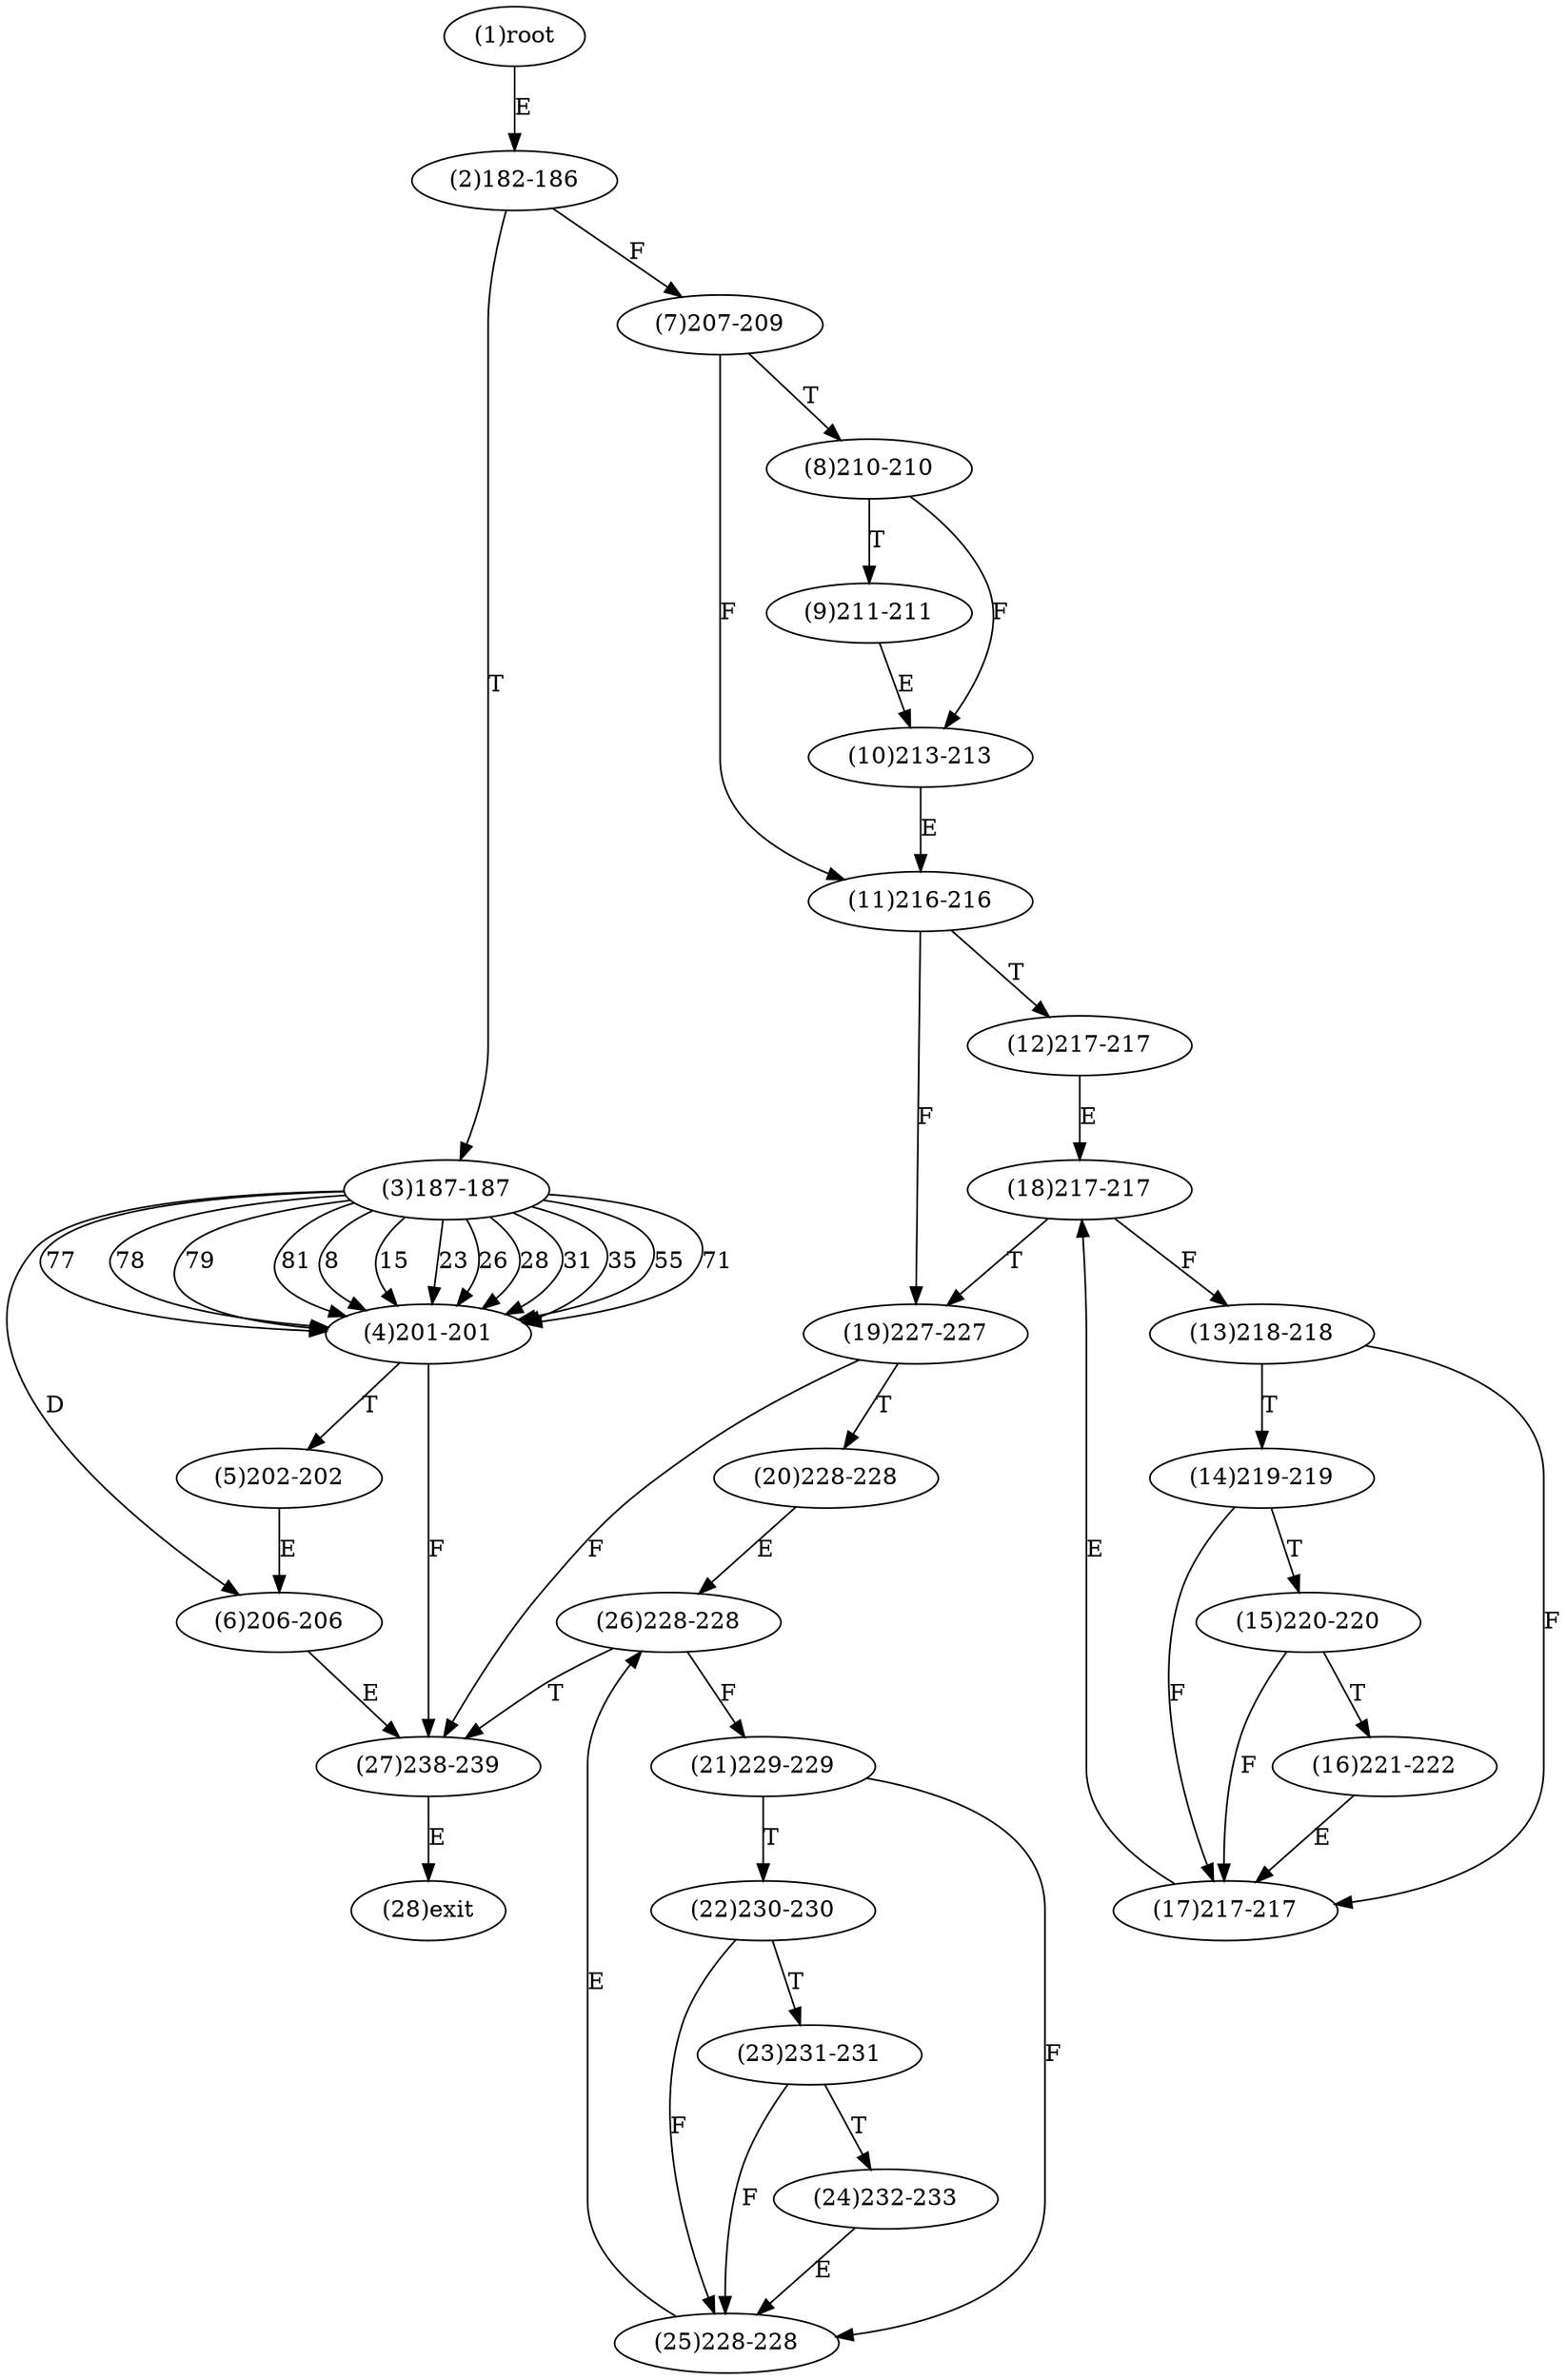 digraph "" { 
1[ label="(1)root"];
2[ label="(2)182-186"];
3[ label="(3)187-187"];
4[ label="(4)201-201"];
5[ label="(5)202-202"];
6[ label="(6)206-206"];
7[ label="(7)207-209"];
8[ label="(8)210-210"];
9[ label="(9)211-211"];
10[ label="(10)213-213"];
11[ label="(11)216-216"];
12[ label="(12)217-217"];
13[ label="(13)218-218"];
14[ label="(14)219-219"];
15[ label="(15)220-220"];
17[ label="(17)217-217"];
16[ label="(16)221-222"];
19[ label="(19)227-227"];
18[ label="(18)217-217"];
21[ label="(21)229-229"];
20[ label="(20)228-228"];
23[ label="(23)231-231"];
22[ label="(22)230-230"];
25[ label="(25)228-228"];
24[ label="(24)232-233"];
27[ label="(27)238-239"];
26[ label="(26)228-228"];
28[ label="(28)exit"];
1->2[ label="E"];
2->7[ label="F"];
2->3[ label="T"];
3->4[ label="8"];
3->4[ label="15"];
3->4[ label="23"];
3->4[ label="26"];
3->4[ label="28"];
3->4[ label="31"];
3->4[ label="35"];
3->4[ label="55"];
3->4[ label="71"];
3->4[ label="77"];
3->4[ label="78"];
3->4[ label="79"];
3->4[ label="81"];
3->6[ label="D"];
4->27[ label="F"];
4->5[ label="T"];
5->6[ label="E"];
6->27[ label="E"];
7->11[ label="F"];
7->8[ label="T"];
8->10[ label="F"];
8->9[ label="T"];
9->10[ label="E"];
10->11[ label="E"];
11->19[ label="F"];
11->12[ label="T"];
12->18[ label="E"];
13->17[ label="F"];
13->14[ label="T"];
14->17[ label="F"];
14->15[ label="T"];
15->17[ label="F"];
15->16[ label="T"];
16->17[ label="E"];
17->18[ label="E"];
18->13[ label="F"];
18->19[ label="T"];
19->27[ label="F"];
19->20[ label="T"];
20->26[ label="E"];
21->25[ label="F"];
21->22[ label="T"];
22->25[ label="F"];
22->23[ label="T"];
23->25[ label="F"];
23->24[ label="T"];
24->25[ label="E"];
25->26[ label="E"];
26->21[ label="F"];
26->27[ label="T"];
27->28[ label="E"];
}